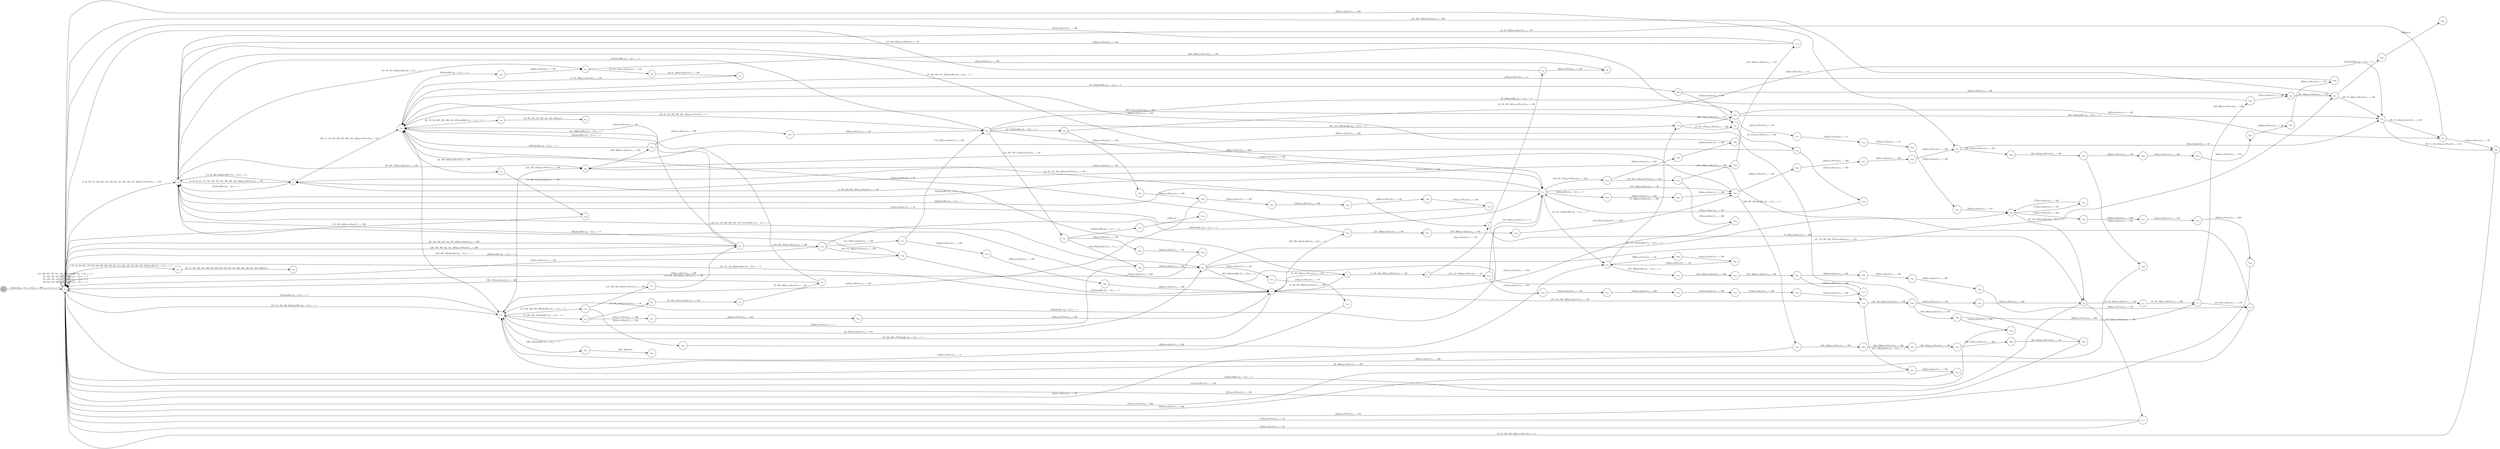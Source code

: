 digraph EFSM{
  graph [rankdir="LR", fontname="Latin Modern Math"];
  node [color="black", fillcolor="white", shape="circle", style="filled", fontname="Latin Modern Math"];
  edge [fontname="Latin Modern Math"];

  s0[fillcolor="gray", label=<s<sub>0</sub>>];
  s1[label=<s<sub>1</sub>>];
  s2[label=<s<sub>2</sub>>];
  s3[label=<s<sub>3</sub>>];
  s4[label=<s<sub>4</sub>>];
  s5[label=<s<sub>5</sub>>];
  s7[label=<s<sub>7</sub>>];
  s8[label=<s<sub>8</sub>>];
  s9[label=<s<sub>9</sub>>];
  s10[label=<s<sub>10</sub>>];
  s11[label=<s<sub>11</sub>>];
  s12[label=<s<sub>12</sub>>];
  s15[label=<s<sub>15</sub>>];
  s16[label=<s<sub>16</sub>>];
  s17[label=<s<sub>17</sub>>];
  s18[label=<s<sub>18</sub>>];
  s19[label=<s<sub>19</sub>>];
  s20[label=<s<sub>20</sub>>];
  s22[label=<s<sub>22</sub>>];
  s25[label=<s<sub>25</sub>>];
  s26[label=<s<sub>26</sub>>];
  s27[label=<s<sub>27</sub>>];
  s28[label=<s<sub>28</sub>>];
  s29[label=<s<sub>29</sub>>];
  s31[label=<s<sub>31</sub>>];
  s32[label=<s<sub>32</sub>>];
  s36[label=<s<sub>36</sub>>];
  s37[label=<s<sub>37</sub>>];
  s38[label=<s<sub>38</sub>>];
  s40[label=<s<sub>40</sub>>];
  s44[label=<s<sub>44</sub>>];
  s45[label=<s<sub>45</sub>>];
  s46[label=<s<sub>46</sub>>];
  s48[label=<s<sub>48</sub>>];
  s49[label=<s<sub>49</sub>>];
  s63[label=<s<sub>63</sub>>];
  s64[label=<s<sub>64</sub>>];
  s65[label=<s<sub>65</sub>>];
  s67[label=<s<sub>67</sub>>];
  s68[label=<s<sub>68</sub>>];
  s74[label=<s<sub>74</sub>>];
  s75[label=<s<sub>75</sub>>];
  s76[label=<s<sub>76</sub>>];
  s77[label=<s<sub>77</sub>>];
  s83[label=<s<sub>83</sub>>];
  s90[label=<s<sub>90</sub>>];
  s93[label=<s<sub>93</sub>>];
  s103[label=<s<sub>103</sub>>];
  s107[label=<s<sub>107</sub>>];
  s108[label=<s<sub>108</sub>>];
  s109[label=<s<sub>109</sub>>];
  s110[label=<s<sub>110</sub>>];
  s113[label=<s<sub>113</sub>>];
  s114[label=<s<sub>114</sub>>];
  s121[label=<s<sub>121</sub>>];
  s122[label=<s<sub>122</sub>>];
  s123[label=<s<sub>123</sub>>];
  s125[label=<s<sub>125</sub>>];
  s126[label=<s<sub>126</sub>>];
  s141[label=<s<sub>141</sub>>];
  s146[label=<s<sub>146</sub>>];
  s147[label=<s<sub>147</sub>>];
  s148[label=<s<sub>148</sub>>];
  s149[label=<s<sub>149</sub>>];
  s157[label=<s<sub>157</sub>>];
  s160[label=<s<sub>160</sub>>];
  s165[label=<s<sub>165</sub>>];
  s166[label=<s<sub>166</sub>>];
  s167[label=<s<sub>167</sub>>];
  s168[label=<s<sub>168</sub>>];
  s169[label=<s<sub>169</sub>>];
  s170[label=<s<sub>170</sub>>];
  s174[label=<s<sub>174</sub>>];
  s177[label=<s<sub>177</sub>>];
  s186[label=<s<sub>186</sub>>];
  s190[label=<s<sub>190</sub>>];
  s204[label=<s<sub>204</sub>>];
  s213[label=<s<sub>213</sub>>];
  s214[label=<s<sub>214</sub>>];
  s215[label=<s<sub>215</sub>>];
  s217[label=<s<sub>217</sub>>];
  s218[label=<s<sub>218</sub>>];
  s226[label=<s<sub>226</sub>>];
  s227[label=<s<sub>227</sub>>];
  s228[label=<s<sub>228</sub>>];
  s231[label=<s<sub>231</sub>>];
  s232[label=<s<sub>232</sub>>];
  s248[label=<s<sub>248</sub>>];
  s249[label=<s<sub>249</sub>>];
  s264[label=<s<sub>264</sub>>];
  s265[label=<s<sub>265</sub>>];
  s276[label=<s<sub>276</sub>>];
  s277[label=<s<sub>277</sub>>];
  s278[label=<s<sub>278</sub>>];
  s280[label=<s<sub>280</sub>>];
  s281[label=<s<sub>281</sub>>];
  s282[label=<s<sub>282</sub>>];
  s286[label=<s<sub>286</sub>>];
  s287[label=<s<sub>287</sub>>];
  s288[label=<s<sub>288</sub>>];
  s289[label=<s<sub>289</sub>>];
  s290[label=<s<sub>290</sub>>];
  s303[label=<s<sub>303</sub>>];
  s304[label=<s<sub>304</sub>>];
  s305[label=<s<sub>305</sub>>];
  s306[label=<s<sub>306</sub>>];
  s307[label=<s<sub>307</sub>>];
  s325[label=<s<sub>325</sub>>];
  s326[label=<s<sub>326</sub>>];
  s328[label=<s<sub>328</sub>>];
  s329[label=<s<sub>329</sub>>];
  s358[label=<s<sub>358</sub>>];
  s383[label=<s<sub>383</sub>>];
  s389[label=<s<sub>389</sub>>];
  s390[label=<s<sub>390</sub>>];
  s406[label=<s<sub>406</sub>>];
  s414[label=<s<sub>414</sub>>];
  s415[label=<s<sub>415</sub>>];
  s435[label=<s<sub>435</sub>>];
  s467[label=<s<sub>467</sub>>];
  s472[label=<s<sub>472</sub>>];
  s476[label=<s<sub>476</sub>>];
  s490[label=<s<sub>490</sub>>];
  s491[label=<s<sub>491</sub>>];
  s496[label=<s<sub>496</sub>>];
  s497[label=<s<sub>497</sub>>];
  s498[label=<s<sub>498</sub>>];
  s504[label=<s<sub>504</sub>>];
  s505[label=<s<sub>505</sub>>];
  s510[label=<s<sub>510</sub>>];
  s511[label=<s<sub>511</sub>>];
  s512[label=<s<sub>512</sub>>];
  s513[label=<s<sub>513</sub>>];
  s514[label=<s<sub>514</sub>>];
  s515[label=<s<sub>515</sub>>];
  s519[label=<s<sub>519</sub>>];
  s520[label=<s<sub>520</sub>>];
  s521[label=<s<sub>521</sub>>];
  s522[label=<s<sub>522</sub>>];
  s531[label=<s<sub>531</sub>>];
  s532[label=<s<sub>532</sub>>];
  s533[label=<s<sub>533</sub>>];
  s534[label=<s<sub>534</sub>>];

  s0->s1[label=<<i> [1]start:2&#91;i<sub>0</sub> = 3, i<sub>1</sub> = 0&#93;/o<sub>1</sub> := 200, o<sub>2</sub> := 3, o<sub>3</sub> := 0</i>>];
  s7->s8[label=<<i> [8]moveEast:0/o<sub>1</sub> := 150</i>>];
  s8->s9[label=<<i> [9, 133]moveEast:0/o<sub>1</sub> := 200</i>>];
  s11->s12[label=<<i> [12, 97]moveEast:0/o<sub>1</sub> := 350</i>>];
  s12->s3[label=<<i> [13]moveEast:0/o<sub>1</sub> := 400</i>>];
  s16->s17[label=<<i> [17, 206]moveWest:0/o<sub>1</sub> := 350</i>>];
  s18->s19[label=<<i> [19, 471]moveWest:0/o<sub>1</sub> := 250</i>>];
  s19->s20[label=<<i> [20]moveWest:0/o<sub>1</sub> := 200</i>>];
  s22->s1[label=<<i> [23, 238, 482]moveWest:0/o<sub>1</sub> := 50</i>>];
  s25->s26[label=<<i> [26, 267]moveEast:0/o<sub>1</sub> := 100</i>>];
  s37->s38[label=<<i> [38, 225]alienHit:1&#91;i<sub>0</sub> = 1&#93;/o<sub>1</sub> := 2</i>>];
  s38->s28[label=<<i> [39]moveEast:0/o<sub>1</sub> := 50</i>>];
  s3->s2[label=<<i> [58]shieldHit:1&#91;i<sub>0</sub> = 2&#93;/o<sub>1</sub> := 1</i>>];
  s2->s44[label=<<i> [44, 59, 382, 529]alienHit:1&#91;i<sub>0</sub> = 2&#93;/o<sub>1</sub> := 3</i>>];
  s44->s45[label=<<i> [45, 60, 437]moveEast:0/o<sub>1</sub> := 150</i>>];
  s45->s46[label=<<i> [46, 61, 438]moveEast:0/o<sub>1</sub> := 200</i>>];
  s46->s36[label=<<i> [47, 62, 439]moveEast:0/o<sub>1</sub> := 250</i>>];
  s65->s36[label=<<i> [66, 129]shieldHit:1&#91;i<sub>0</sub> = 3&#93;/o<sub>1</sub> := 2</i>>];
  s36->s67[label=<<i> [67, 315]alienHit:1&#91;i<sub>0</sub> = 1&#93;/o<sub>1</sub> := 2</i>>];
  s67->s68[label=<<i> [68]moveWest:0/o<sub>1</sub> := 200</i>>];
  s68->s27[label=<<i> [69, 192]moveWest:0/o<sub>1</sub> := 150</i>>];
  s27->s28[label=<<i> [28, 70, 193]moveWest:0/o<sub>1</sub> := 100</i>>];
  s77->s36[label=<<i> [78]moveWest:0/o<sub>1</sub> := 100</i>>];
  s37->s83[label=<<i> [83, 164]alienHit:1&#91;i<sub>0</sub> = 0&#93;/o<sub>1</sub> := 1</i>>];
  s83->s28[label=<<i> [84]moveEast:0/o<sub>1</sub> := 50</i>>];
  s40->s2[label=<<i> [41, 86, 404]moveEast:0/o<sub>1</sub> := 150</i>>];
  s20->s8[label=<<i> [21, 88, 132, 236, 480]moveWest:0/o<sub>1</sub> := 150</i>>];
  s22->s90[label=<<i> [90]moveEast:0/o<sub>1</sub> := 150</i>>];
  s90->s2[label=<<i> [91]moveEast:0/o<sub>1</sub> := 200</i>>];
  s9->s10[label=<<i> [10, 95, 188]moveEast:0/o<sub>1</sub> := 250</i>>];
  s10->s11[label=<<i> [11, 96, 189]moveEast:0/o<sub>1</sub> := 300</i>>];
  s12->s1[label=<<i> [98, 500]moveWest:0/o<sub>1</sub> := 300</i>>];
  s37->s2[label=<<i> [101]shieldHit:1&#91;i<sub>0</sub> = 3&#93;/o<sub>1</sub> := 2</i>>];
  s15->s103[label=<<i> [103, 159]moveEast:0/o<sub>1</sub> := 50</i>>];
  s103->s3[label=<<i> [104]moveEast:0/o<sub>1</sub> := 100</i>>];
  s108->s109[label=<<i> [109, 258]moveEast:0/o<sub>1</sub> := 350</i>>];
  s109->s110[label=<<i> [110]moveEast:0/o<sub>1</sub> := 400</i>>];
  s110->s1[label=<<i> [111]moveWest:0/o<sub>1</sub> := 350</i>>];
  s37->s121[label=<<i> [121, 247, 357, 374]moveEast:0/o<sub>1</sub> := 50</i>>];
  s121->s122[label=<<i> [122]shieldHit:1&#91;i<sub>0</sub> = 1&#93;/o<sub>1</sub> := 0</i>>];
  s122->s123[label=<<i> [123]lose:0</i>>];
  s126->s1[label=<<i> [127]moveWest:0/o<sub>1</sub> := 200</i>>];
  s9->s1[label=<<i> [134]shieldHit:1&#91;i<sub>0</sub> = 2&#93;/o<sub>1</sub> := 1</i>>];
  s125->s141[label=<<i> [141, 223]moveEast:0/o<sub>1</sub> := 350</i>>];
  s141->s37[label=<<i> [142, 224]moveEast:0/o<sub>1</sub> := 400</i>>];
  s37->s15[label=<<i> [143]moveWest:0/o<sub>1</sub> := 350</i>>];
  s15->s2[label=<<i> [144]shieldHit:1&#91;i<sub>0</sub> = 3&#93;/o<sub>1</sub> := 2</i>>];
  s2->s15[label=<<i> [15, 102, 145, 211, 321]alienHit:1&#91;i<sub>0</sub> = 0&#93;/o<sub>1</sub> := 1</i>>];
  s147->s148[label=<<i> [148, 349]moveWest:0/o<sub>1</sub> := 200</i>>];
  s148->s149[label=<<i> [149, 350]moveWest:0/o<sub>1</sub> := 150</i>>];
  s149->s2[label=<<i> [150]moveWest:0/o<sub>1</sub> := 100</i>>];
  s1->s5[label=<<i> [24, 154, 183, 262]alienHit:1&#91;i<sub>0</sub> = 2&#93;/o<sub>1</sub> := 3</i>>];
  s5->s4[label=<<i> [6, 155, 507]moveWest:0/o<sub>1</sub> := 150</i>>];
  s4->s7[label=<<i> [7, 156, 486, 508]moveWest:0/o<sub>1</sub> := 100</i>>];
  s160->s1[label=<<i> [161]moveEast:0/o<sub>1</sub> := 100</i>>];
  s83->s165[label=<<i> [165]moveWest:0/o<sub>1</sub> := 350</i>>];
  s165->s166[label=<<i> [166]moveWest:0/o<sub>1</sub> := 300</i>>];
  s166->s167[label=<<i> [167]moveWest:0/o<sub>1</sub> := 250</i>>];
  s167->s168[label=<<i> [168]moveWest:0/o<sub>1</sub> := 200</i>>];
  s168->s169[label=<<i> [169]moveWest:0/o<sub>1</sub> := 150</i>>];
  s169->s170[label=<<i> [170]moveWest:0/o<sub>1</sub> := 100</i>>];
  s170->s2[label=<<i> [171]moveWest:0/o<sub>1</sub> := 50</i>>];
  s26->s93[label=<<i> [93, 173, 518]alienHit:1&#91;i<sub>0</sub> = 2&#93;/o<sub>1</sub> := 3</i>>];
  s93->s174[label=<<i> [174]moveEast:0/o<sub>1</sub> := 100</i>>];
  s174->s93[label=<<i> [175]moveEast:0/o<sub>1</sub> := 150</i>>];
  s93->s9[label=<<i> [94, 176, 536]alienHit:1&#91;i<sub>0</sub> = 3&#93;/o<sub>1</sub> := 4</i>>];
  s9->s177[label=<<i> [177, 537]moveWest:0/o<sub>1</sub> := 100</i>>];
  s177->s1[label=<<i> [178]moveWest:0/o<sub>1</sub> := 50</i>>];
  s108->s186[label=<<i> [186]moveWest:0/o<sub>1</sub> := 250</i>>];
  s186->s9[label=<<i> [187]moveWest:0/o<sub>1</sub> := 200</i>>];
  s11->s190[label=<<i> [190, 260]moveWest:0/o<sub>1</sub> := 250</i>>];
  s190->s68[label=<<i> [191]moveWest:0/o<sub>1</sub> := 200</i>>];
  s28->s29[label=<<i> [29, 71, 194, 385]moveWest:0/o<sub>1</sub> := 50</i>>];
  s1->s25[label=<<i> [73, 112, 196, 202, 526]shieldHit:1&#91;i<sub>0</sub> = 2&#93;/o<sub>1</sub> := 1</i>>];
  s25->s1[label=<<i> [197]alienHit:1&#91;i<sub>0</sub> = 3&#93;/o<sub>1</sub> := 4</i>>];
  s125->s1[label=<<i> [200]shieldHit:1&#91;i<sub>0</sub> = 3&#93;/o<sub>1</sub> := 2</i>>];
  s1->s1[label=<<i> [33, 201, 242, 312, 352]alienHit:1&#91;i<sub>0</sub> = 0&#93;/o<sub>1</sub> := 1</i>>];
  s113->s204[label=<<i> [204]moveEast:0/o<sub>1</sub> := 350</i>>];
  s204->s16[label=<<i> [205]moveEast:0/o<sub>1</sub> := 400</i>>];
  s17->s18[label=<<i> [18, 207, 470]moveWest:0/o<sub>1</sub> := 300</i>>];
  s18->s36[label=<<i> [208, 317]moveEast:0/o<sub>1</sub> := 350</i>>];
  s15->s16[label=<<i> [16, 212, 489]alienHit:1&#91;i<sub>0</sub> = 1&#93;/o<sub>1</sub> := 2</i>>];
  s16->s213[label=<<i> [213, 493]alienHit:1&#91;i<sub>0</sub> = 2&#93;/o<sub>1</sub> := 3</i>>];
  s213->s214[label=<<i> [214, 494]moveEast:0/o<sub>1</sub> := 200</i>>];
  s214->s215[label=<<i> [215, 495]moveEast:0/o<sub>1</sub> := 250</i>>];
  s215->s107[label=<<i> [216]moveWest:0/o<sub>1</sub> := 200</i>>];
  s107->s217[label=<<i> [217, 370]alienHit:1&#91;i<sub>0</sub> = 3&#93;/o<sub>1</sub> := 4</i>>];
  s217->s218[label=<<i> [218]moveEast:0/o<sub>1</sub> := 250</i>>];
  s218->s1[label=<<i> [219]moveEast:0/o<sub>1</sub> := 300</i>>];
  s65->s125[label=<<i> [125, 222, 273]moveEast:0/o<sub>1</sub> := 300</i>>];
  s38->s226[label=<<i> [226, 284]moveWest:0/o<sub>1</sub> := 350</i>>];
  s226->s227[label=<<i> [227, 285]moveWest:0/o<sub>1</sub> := 300</i>>];
  s227->s228[label=<<i> [228]moveEast:0/o<sub>1</sub> := 350</i>>];
  s228->s25[label=<<i> [229]moveEast:0/o<sub>1</sub> := 400</i>>];
  s74->s231[label=<<i> [231]moveWest:0/o<sub>1</sub> := 350</i>>];
  s231->s232[label=<<i> [232]moveWest:0/o<sub>1</sub> := 300</i>>];
  s232->s5[label=<<i> [233]moveWest:0/o<sub>1</sub> := 250</i>>];
  s5->s25[label=<<i> [25, 234, 263, 478]alienHit:1&#91;i<sub>0</sub> = 3&#93;/o<sub>1</sub> := 4</i>>];
  s25->s20[label=<<i> [131, 235, 479]moveWest:0/o<sub>1</sub> := 200</i>>];
  s121->s248[label=<<i> [248]moveEast:0/o<sub>1</sub> := 100</i>>];
  s248->s249[label=<<i> [249]moveEast:0/o<sub>1</sub> := 150</i>>];
  s249->s1[label=<<i> [250]moveEast:0/o<sub>1</sub> := 200</i>>];
  s1->s1[label=<<i> [55, 135, 181, 251, 271]alienHit:1&#91;i<sub>0</sub> = 1&#93;/o<sub>1</sub> := 2</i>>];
  s5->s107[label=<<i> [107, 184, 256, 369]moveEast:0/o<sub>1</sub> := 250</i>>];
  s107->s108[label=<<i> [108, 185, 257]moveEast:0/o<sub>1</sub> := 300</i>>];
  s109->s11[label=<<i> [259]moveWest:0/o<sub>1</sub> := 300</i>>];
  s190->s1[label=<<i> [261]moveEast:0/o<sub>1</sub> := 300</i>>];
  s25->s264[label=<<i> [264, 527]alienHit:1&#91;i<sub>0</sub> = 4&#93;/o<sub>1</sub> := 5</i>>];
  s264->s265[label=<<i> [265, 528]win:0</i>>];
  s27->s1[label=<<i> [153, 269, 378]moveEast:0/o<sub>1</sub> := 200</i>>];
  s126->s5[label=<<i> [275]shieldHit:1&#91;i<sub>0</sub> = 2&#93;/o<sub>1</sub> := 1</i>>];
  s5->s276[label=<<i> [276, 298, 343]alienHit:1&#91;i<sub>0</sub> = 2&#93;/o<sub>1</sub> := 3</i>>];
  s276->s277[label=<<i> [277, 299]moveEast:0/o<sub>1</sub> := 300</i>>];
  s277->s278[label=<<i> [278, 300]moveEast:0/o<sub>1</sub> := 350</i>>];
  s103->s280[label=<<i> [280]moveWest:0/o<sub>1</sub> := 350</i>>];
  s280->s281[label=<<i> [281]moveWest:0/o<sub>1</sub> := 300</i>>];
  s281->s282[label=<<i> [282]moveEast:0/o<sub>1</sub> := 350</i>>];
  s282->s38[label=<<i> [283]moveEast:0/o<sub>1</sub> := 400</i>>];
  s227->s286[label=<<i> [286]moveWest:0/o<sub>1</sub> := 250</i>>];
  s286->s287[label=<<i> [287]moveWest:0/o<sub>1</sub> := 200</i>>];
  s287->s288[label=<<i> [288]moveWest:0/o<sub>1</sub> := 150</i>>];
  s288->s289[label=<<i> [289]moveWest:0/o<sub>1</sub> := 100</i>>];
  s289->s290[label=<<i> [290]moveWest:0/o<sub>1</sub> := 50</i>>];
  s290->s36[label=<<i> [291]moveWest:0/o<sub>1</sub> := 0</i>>];
  s125->s126[label=<<i> [126, 274, 294]moveWest:0/o<sub>1</sub> := 250</i>>];
  s126->s2[label=<<i> [295]shieldHit:1&#91;i<sub>0</sub> = 3&#93;/o<sub>1</sub> := 2</i>>];
  s26->s5[label=<<i> [297, 342]shieldHit:1&#91;i<sub>0</sub> = 2&#93;/o<sub>1</sub> := 1</i>>];
  s278->s103[label=<<i> [279, 301]moveEast:0/o<sub>1</sub> := 400</i>>];
  s103->s160[label=<<i> [160, 302, 331]alienHit:1&#91;i<sub>0</sub> = 3&#93;/o<sub>1</sub> := 4</i>>];
  s160->s303[label=<<i> [303, 332]moveWest:0/o<sub>1</sub> := 350</i>>];
  s303->s304[label=<<i> [304, 333]moveWest:0/o<sub>1</sub> := 300</i>>];
  s304->s305[label=<<i> [305, 334]moveWest:0/o<sub>1</sub> := 250</i>>];
  s305->s306[label=<<i> [306, 335]moveWest:0/o<sub>1</sub> := 200</i>>];
  s306->s307[label=<<i> [307, 336]moveWest:0/o<sub>1</sub> := 150</i>>];
  s307->s36[label=<<i> [308]moveEast:0/o<sub>1</sub> := 200</i>>];
  s65->s36[label=<<i> [314]shieldHit:1&#91;i<sub>0</sub> = 2&#93;/o<sub>1</sub> := 1</i>>];
  s67->s18[label=<<i> [316]moveEast:0/o<sub>1</sub> := 300</i>>];
  s36->s63[label=<<i> [63, 79, 139, 209, 292, 309, 318, 345]shieldHit:1&#91;i<sub>0</sub> = 1&#93;/o<sub>1</sub> := 0</i>>];
  s63->s64[label=<<i> [64, 80, 140, 210, 293, 310, 319, 346]lose:0</i>>];
  s15->s2[label=<<i> [322]shieldHit:1&#91;i<sub>0</sub> = 2&#93;/o<sub>1</sub> := 1</i>>];
  s2->s26[label=<<i> [92, 151, 172, 296, 323, 341, 413, 517]alienHit:1&#91;i<sub>0</sub> = 1&#93;/o<sub>1</sub> := 2</i>>];
  s26->s27[label=<<i> [27, 152, 268, 324, 377]moveEast:0/o<sub>1</sub> := 150</i>>];
  s27->s325[label=<<i> [325]shieldHit:1&#91;i<sub>0</sub> = 1&#93;/o<sub>1</sub> := 0</i>>];
  s325->s326[label=<<i> [326]lose:0</i>>];
  s125->s15[label=<<i> [327]alienHit:1&#91;i<sub>0</sub> = 1&#93;/o<sub>1</sub> := 2</i>>];
  s15->s328[label=<<i> [328]alienHit:1&#91;i<sub>0</sub> = 2&#93;/o<sub>1</sub> := 3</i>>];
  s328->s329[label=<<i> [329]moveEast:0/o<sub>1</sub> := 350</i>>];
  s329->s103[label=<<i> [330]moveEast:0/o<sub>1</sub> := 400</i>>];
  s307->s1[label=<<i> [337]moveWest:0/o<sub>1</sub> := 100</i>>];
  s3->s2[label=<<i> [14, 43, 320, 340]shieldHit:1&#91;i<sub>0</sub> = 3&#93;/o<sub>1</sub> := 2</i>>];
  s276->s36[label=<<i> [344]moveWest:0/o<sub>1</sub> := 50</i>>];
  s15->s146[label=<<i> [146, 347, 474]moveWest:0/o<sub>1</sub> := 300</i>>];
  s146->s147[label=<<i> [147, 348, 475]moveWest:0/o<sub>1</sub> := 250</i>>];
  s149->s1[label=<<i> [351]moveEast:0/o<sub>1</sub> := 200</i>>];
  s3->s36[label=<<i> [36, 81, 119, 138, 245, 355, 399, 434, 449]moveWest:0/o<sub>1</sub> := 50</i>>];
  s121->s358[label=<<i> [358, 375]alienHit:1&#91;i<sub>0</sub> = 1&#93;/o<sub>1</sub> := 2</i>>];
  s358->s25[label=<<i> [359]moveWest:0/o<sub>1</sub> := 0</i>>];
  s25->s74[label=<<i> [74, 230, 360, 417]alienHit:1&#91;i<sub>0</sub> = 2&#93;/o<sub>1</sub> := 3</i>>];
  s74->s75[label=<<i> [75, 361, 418]moveEast:0/o<sub>1</sub> := 50</i>>];
  s75->s76[label=<<i> [76, 362, 419]moveEast:0/o<sub>1</sub> := 100</i>>];
  s76->s77[label=<<i> [77, 363, 420]moveEast:0/o<sub>1</sub> := 150</i>>];
  s77->s1[label=<<i> [364, 421]moveEast:0/o<sub>1</sub> := 200</i>>];
  s3->s4[label=<<i> [4, 105, 254, 367, 485]moveEast:0/o<sub>1</sub> := 150</i>>];
  s4->s5[label=<<i> [5, 106, 255, 368]moveEast:0/o<sub>1</sub> := 200</i>>];
  s217->s1[label=<<i> [371]moveWest:0/o<sub>1</sub> := 200</i>>];
  s358->s26[label=<<i> [376]moveEast:0/o<sub>1</sub> := 100</i>>];
  s65->s1[label=<<i> [116, 380, 396, 423, 431, 463]moveWest:0/o<sub>1</sub> := 200</i>>];
  s1->s2[label=<<i> [2, 34, 56, 117, 136, 243, 252, 353, 365, 381, 397, 432, 447, 464]moveWest:0/o<sub>1</sub> := 150</i>>];
  s44->s383[label=<<i> [383, 530]moveWest:0/o<sub>1</sub> := 100</i>>];
  s383->s28[label=<<i> [384, 453]alienHit:1&#91;i<sub>0</sub> = 3&#93;/o<sub>1</sub> := 4</i>>];
  s29->s1[label=<<i> [30, 72, 195, 386, 456]moveWest:0/o<sub>1</sub> := 0</i>>];
  s146->s389[label=<<i> [389]moveEast:0/o<sub>1</sub> := 350</i>>];
  s389->s390[label=<<i> [390]moveEast:0/o<sub>1</sub> := 400</i>>];
  s390->s36[label=<<i> [391]moveWest:0/o<sub>1</sub> := 350</i>>];
  s36->s25[label=<<i> [130, 266, 392]alienHit:1&#91;i<sub>0</sub> = 0&#93;/o<sub>1</sub> := 1</i>>];
  s36->s37[label=<<i> [37, 82, 120, 246, 356, 400, 450]moveWest:0/o<sub>1</sub> := 0</i>>];
  s17->s383[label=<<i> [402, 452]moveEast:0/o<sub>1</sub> := 50</i>>];
  s383->s40[label=<<i> [403]moveEast:0/o<sub>1</sub> := 100</i>>];
  s20->s406[label=<<i> [406, 466]moveEast:0/o<sub>1</sub> := 250</i>>];
  s406->s36[label=<<i> [407]alienHit:1&#91;i<sub>0</sub> = 3&#93;/o<sub>1</sub> := 4</i>>];
  s36->s48[label=<<i> [48, 408, 440]moveEast:0/o<sub>1</sub> := 300</i>>];
  s48->s49[label=<<i> [49, 409, 441]moveEast:0/o<sub>1</sub> := 350</i>>];
  s49->s1[label=<<i> [50, 410, 442]moveEast:0/o<sub>1</sub> := 400</i>>];
  s26->s414[label=<<i> [414]moveWest:0/o<sub>1</sub> := 100</i>>];
  s414->s415[label=<<i> [415]moveWest:0/o<sub>1</sub> := 50</i>>];
  s415->s25[label=<<i> [416]moveWest:0/o<sub>1</sub> := 0</i>>];
  s1->s65[label=<<i> [65, 124, 128, 272, 313, 379, 422]moveEast:0/o<sub>1</sub> := 250</i>>];
  s1->s1[label=<<i> [51, 424, 443, 501, 525]alienHit:1&#91;i<sub>0</sub> = 3&#93;/o<sub>1</sub> := 4</i>>];
  s166->s25[label=<<i> [427]moveEast:0/o<sub>1</sub> := 350</i>>];
  s25->s113[label=<<i> [113, 203, 393, 428, 460]alienHit:1&#91;i<sub>0</sub> = 1&#93;/o<sub>1</sub> := 2</i>>];
  s113->s114[label=<<i> [114, 394, 429, 461]moveWest:0/o<sub>1</sub> := 300</i>>];
  s114->s65[label=<<i> [115, 395, 430, 462]moveWest:0/o<sub>1</sub> := 250</i>>];
  s2->s3[label=<<i> [3, 35, 42, 57, 118, 137, 244, 253, 354, 366, 398, 433, 448]moveWest:0/o<sub>1</sub> := 100</i>>];
  s36->s435[label=<<i> [435]alienHit:1&#91;i<sub>0</sub> = 2&#93;/o<sub>1</sub> := 3</i>>];
  s435->s44[label=<<i> [436]moveEast:0/o<sub>1</sub> := 100</i>>];
  s1->s1[label=<<i> [54, 182, 241, 270, 311, 444, 524]shieldHit:1&#91;i<sub>0</sub> = 3&#93;/o<sub>1</sub> := 2</i>>];
  s37->s17[label=<<i> [401, 451, 469]alienHit:1&#91;i<sub>0</sub> = 2&#93;/o<sub>1</sub> := 3</i>>];
  s28->s40[label=<<i> [40, 85, 454]moveEast:0/o<sub>1</sub> := 100</i>>];
  s40->s29[label=<<i> [455]moveWest:0/o<sub>1</sub> := 50</i>>];
  s15->s25[label=<<i> [459]alienHit:1&#91;i<sub>0</sub> = 0&#93;/o<sub>1</sub> := 1</i>>];
  s2->s20[label=<<i> [87, 405, 465]moveEast:0/o<sub>1</sub> := 200</i>>];
  s406->s467[label=<<i> [467]moveEast:0/o<sub>1</sub> := 300</i>>];
  s467->s37[label=<<i> [468]moveEast:0/o<sub>1</sub> := 350</i>>];
  s19->s472[label=<<i> [472]moveEast:0/o<sub>1</sub> := 300</i>>];
  s472->s15[label=<<i> [473]moveEast:0/o<sub>1</sub> := 350</i>>];
  s147->s476[label=<<i> [476]moveEast:0/o<sub>1</sub> := 300</i>>];
  s476->s5[label=<<i> [477]moveWest:0/o<sub>1</sub> := 250</i>>];
  s8->s22[label=<<i> [22, 89, 237, 481]moveWest:0/o<sub>1</sub> := 100</i>>];
  s7->s157[label=<<i> [157, 487, 509]moveWest:0/o<sub>1</sub> := 50</i>>];
  s157->s15[label=<<i> [158, 488]moveWest:0/o<sub>1</sub> := 0</i>>];
  s16->s490[label=<<i> [490]moveEast:0/o<sub>1</sub> := 50</i>>];
  s490->s491[label=<<i> [491]moveEast:0/o<sub>1</sub> := 100</i>>];
  s491->s16[label=<<i> [492]moveEast:0/o<sub>1</sub> := 150</i>>];
  s215->s496[label=<<i> [496]moveEast:0/o<sub>1</sub> := 300</i>>];
  s496->s497[label=<<i> [497]moveEast:0/o<sub>1</sub> := 350</i>>];
  s497->s498[label=<<i> [498]moveEast:0/o<sub>1</sub> := 400</i>>];
  s498->s12[label=<<i> [499]moveWest:0/o<sub>1</sub> := 350</i>>];
  s1->s31[label=<<i> [31, 52, 99, 162, 179, 198, 220, 239, 338, 372, 387, 411, 425, 445, 457, 483, 502, 539]alienHit:1&#91;i<sub>0</sub> = 4&#93;/o<sub>1</sub> := 5</i>>];
  s31->s32[label=<<i> [32, 53, 100, 163, 180, 199, 221, 240, 339, 373, 388, 412, 426, 446, 458, 484, 503, 540]win:0</i>>];
  s141->s504[label=<<i> [504]moveWest:0/o<sub>1</sub> := 300</i>>];
  s504->s505[label=<<i> [505]moveWest:0/o<sub>1</sub> := 250</i>>];
  s505->s5[label=<<i> [506]moveWest:0/o<sub>1</sub> := 200</i>>];
  s157->s510[label=<<i> [510]moveEast:0/o<sub>1</sub> := 100</i>>];
  s510->s511[label=<<i> [511]moveEast:0/o<sub>1</sub> := 150</i>>];
  s511->s512[label=<<i> [512]moveEast:0/o<sub>1</sub> := 200</i>>];
  s512->s513[label=<<i> [513]moveEast:0/o<sub>1</sub> := 250</i>>];
  s513->s514[label=<<i> [514]moveEast:0/o<sub>1</sub> := 300</i>>];
  s514->s515[label=<<i> [515]moveEast:0/o<sub>1</sub> := 350</i>>];
  s515->s2[label=<<i> [516]moveEast:0/o<sub>1</sub> := 400</i>>];
  s93->s519[label=<<i> [519]moveWest:0/o<sub>1</sub> := 350</i>>];
  s519->s520[label=<<i> [520]moveWest:0/o<sub>1</sub> := 300</i>>];
  s520->s521[label=<<i> [521]moveWest:0/o<sub>1</sub> := 250</i>>];
  s521->s522[label=<<i> [522]moveWest:0/o<sub>1</sub> := 200</i>>];
  s522->s1[label=<<i> [523]moveWest:0/o<sub>1</sub> := 150</i>>];
  s383->s531[label=<<i> [531]moveWest:0/o<sub>1</sub> := 50</i>>];
  s531->s532[label=<<i> [532]moveWest:0/o<sub>1</sub> := 0</i>>];
  s532->s533[label=<<i> [533]moveEast:0/o<sub>1</sub> := 50</i>>];
  s533->s534[label=<<i> [534]moveEast:0/o<sub>1</sub> := 100</i>>];
  s534->s93[label=<<i> [535]moveEast:0/o<sub>1</sub> := 150</i>>];
  s177->s1[label=<<i> [538]moveEast:0/o<sub>1</sub> := 150</i>>];
}